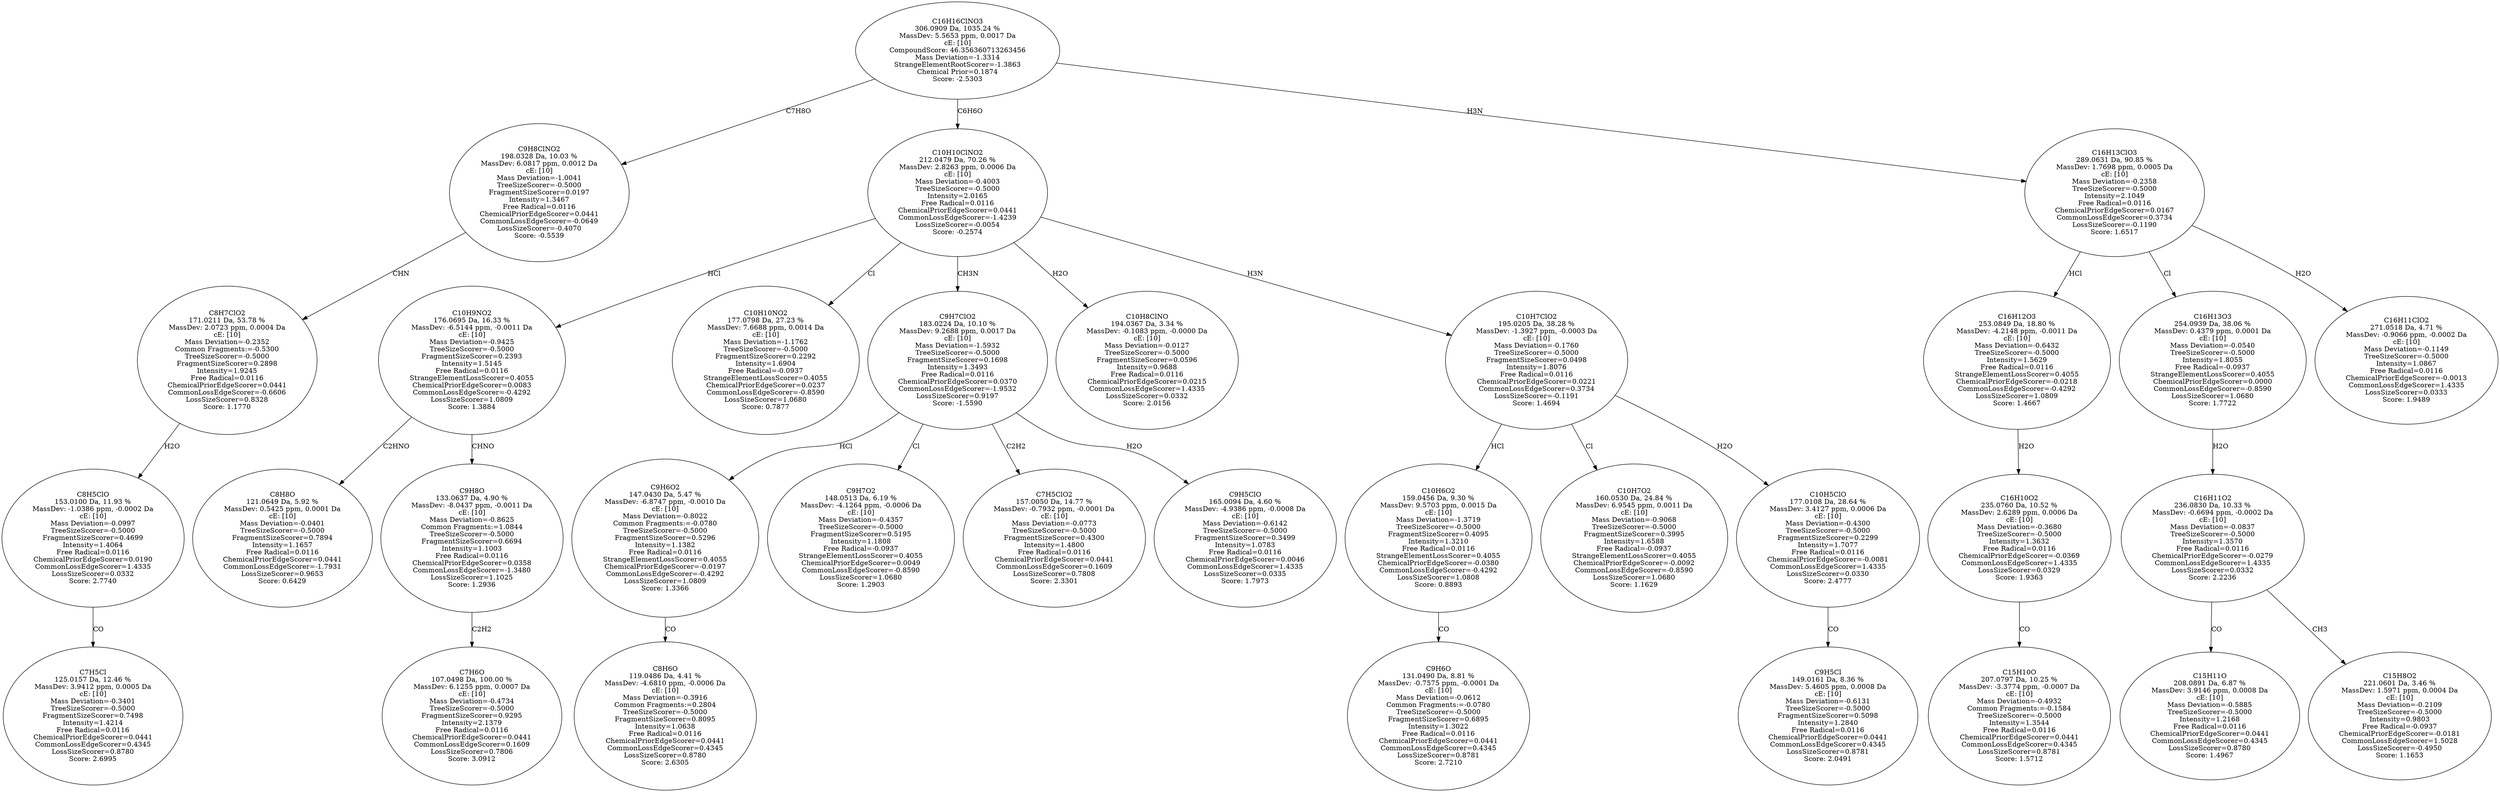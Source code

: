 strict digraph {
v1 [label="C7H5Cl\n125.0157 Da, 12.46 %\nMassDev: 3.9412 ppm, 0.0005 Da\ncE: [10]\nMass Deviation=-0.3401\nTreeSizeScorer=-0.5000\nFragmentSizeScorer=0.7498\nIntensity=1.4214\nFree Radical=0.0116\nChemicalPriorEdgeScorer=0.0441\nCommonLossEdgeScorer=0.4345\nLossSizeScorer=0.8780\nScore: 2.6995"];
v2 [label="C8H5ClO\n153.0100 Da, 11.93 %\nMassDev: -1.0386 ppm, -0.0002 Da\ncE: [10]\nMass Deviation=-0.0997\nTreeSizeScorer=-0.5000\nFragmentSizeScorer=0.4699\nIntensity=1.4064\nFree Radical=0.0116\nChemicalPriorEdgeScorer=0.0190\nCommonLossEdgeScorer=1.4335\nLossSizeScorer=0.0332\nScore: 2.7740"];
v3 [label="C8H7ClO2\n171.0211 Da, 53.78 %\nMassDev: 2.0723 ppm, 0.0004 Da\ncE: [10]\nMass Deviation=-0.2352\nCommon Fragments:=-0.5300\nTreeSizeScorer=-0.5000\nFragmentSizeScorer=0.2898\nIntensity=1.9245\nFree Radical=0.0116\nChemicalPriorEdgeScorer=0.0441\nCommonLossEdgeScorer=-0.6606\nLossSizeScorer=0.8328\nScore: 1.1770"];
v4 [label="C9H8ClNO2\n198.0328 Da, 10.03 %\nMassDev: 6.0817 ppm, 0.0012 Da\ncE: [10]\nMass Deviation=-1.0041\nTreeSizeScorer=-0.5000\nFragmentSizeScorer=0.0197\nIntensity=1.3467\nFree Radical=0.0116\nChemicalPriorEdgeScorer=0.0441\nCommonLossEdgeScorer=-0.0649\nLossSizeScorer=-0.4070\nScore: -0.5539"];
v5 [label="C8H8O\n121.0649 Da, 5.92 %\nMassDev: 0.5425 ppm, 0.0001 Da\ncE: [10]\nMass Deviation=-0.0401\nTreeSizeScorer=-0.5000\nFragmentSizeScorer=0.7894\nIntensity=1.1657\nFree Radical=0.0116\nChemicalPriorEdgeScorer=0.0441\nCommonLossEdgeScorer=-1.7931\nLossSizeScorer=0.9653\nScore: 0.6429"];
v6 [label="C7H6O\n107.0498 Da, 100.00 %\nMassDev: 6.1255 ppm, 0.0007 Da\ncE: [10]\nMass Deviation=-0.4734\nTreeSizeScorer=-0.5000\nFragmentSizeScorer=0.9295\nIntensity=2.1379\nFree Radical=0.0116\nChemicalPriorEdgeScorer=0.0441\nCommonLossEdgeScorer=0.1609\nLossSizeScorer=0.7806\nScore: 3.0912"];
v7 [label="C9H8O\n133.0637 Da, 4.90 %\nMassDev: -8.0437 ppm, -0.0011 Da\ncE: [10]\nMass Deviation=-0.8625\nCommon Fragments:=1.0844\nTreeSizeScorer=-0.5000\nFragmentSizeScorer=0.6694\nIntensity=1.1003\nFree Radical=0.0116\nChemicalPriorEdgeScorer=0.0358\nCommonLossEdgeScorer=-1.3480\nLossSizeScorer=1.1025\nScore: 1.2936"];
v8 [label="C10H9NO2\n176.0695 Da, 16.33 %\nMassDev: -6.5144 ppm, -0.0011 Da\ncE: [10]\nMass Deviation=-0.9425\nTreeSizeScorer=-0.5000\nFragmentSizeScorer=0.2393\nIntensity=1.5145\nFree Radical=0.0116\nStrangeElementLossScorer=0.4055\nChemicalPriorEdgeScorer=0.0083\nCommonLossEdgeScorer=-0.4292\nLossSizeScorer=1.0809\nScore: 1.3884"];
v9 [label="C10H10NO2\n177.0798 Da, 27.23 %\nMassDev: 7.6688 ppm, 0.0014 Da\ncE: [10]\nMass Deviation=-1.1762\nTreeSizeScorer=-0.5000\nFragmentSizeScorer=0.2292\nIntensity=1.6904\nFree Radical=-0.0937\nStrangeElementLossScorer=0.4055\nChemicalPriorEdgeScorer=0.0237\nCommonLossEdgeScorer=-0.8590\nLossSizeScorer=1.0680\nScore: 0.7877"];
v10 [label="C8H6O\n119.0486 Da, 4.41 %\nMassDev: -4.6810 ppm, -0.0006 Da\ncE: [10]\nMass Deviation=-0.3916\nCommon Fragments:=0.2804\nTreeSizeScorer=-0.5000\nFragmentSizeScorer=0.8095\nIntensity=1.0638\nFree Radical=0.0116\nChemicalPriorEdgeScorer=0.0441\nCommonLossEdgeScorer=0.4345\nLossSizeScorer=0.8780\nScore: 2.6305"];
v11 [label="C9H6O2\n147.0430 Da, 5.47 %\nMassDev: -6.8747 ppm, -0.0010 Da\ncE: [10]\nMass Deviation=-0.8022\nCommon Fragments:=-0.0780\nTreeSizeScorer=-0.5000\nFragmentSizeScorer=0.5296\nIntensity=1.1382\nFree Radical=0.0116\nStrangeElementLossScorer=0.4055\nChemicalPriorEdgeScorer=-0.0197\nCommonLossEdgeScorer=-0.4292\nLossSizeScorer=1.0809\nScore: 1.3366"];
v12 [label="C9H7O2\n148.0513 Da, 6.19 %\nMassDev: -4.1264 ppm, -0.0006 Da\ncE: [10]\nMass Deviation=-0.4357\nTreeSizeScorer=-0.5000\nFragmentSizeScorer=0.5195\nIntensity=1.1808\nFree Radical=-0.0937\nStrangeElementLossScorer=0.4055\nChemicalPriorEdgeScorer=0.0049\nCommonLossEdgeScorer=-0.8590\nLossSizeScorer=1.0680\nScore: 1.2903"];
v13 [label="C7H5ClO2\n157.0050 Da, 14.77 %\nMassDev: -0.7932 ppm, -0.0001 Da\ncE: [10]\nMass Deviation=-0.0773\nTreeSizeScorer=-0.5000\nFragmentSizeScorer=0.4300\nIntensity=1.4800\nFree Radical=0.0116\nChemicalPriorEdgeScorer=0.0441\nCommonLossEdgeScorer=0.1609\nLossSizeScorer=0.7808\nScore: 2.3301"];
v14 [label="C9H5ClO\n165.0094 Da, 4.60 %\nMassDev: -4.9386 ppm, -0.0008 Da\ncE: [10]\nMass Deviation=-0.6142\nTreeSizeScorer=-0.5000\nFragmentSizeScorer=0.3499\nIntensity=1.0783\nFree Radical=0.0116\nChemicalPriorEdgeScorer=0.0046\nCommonLossEdgeScorer=1.4335\nLossSizeScorer=0.0335\nScore: 1.7973"];
v15 [label="C9H7ClO2\n183.0224 Da, 10.10 %\nMassDev: 9.2688 ppm, 0.0017 Da\ncE: [10]\nMass Deviation=-1.5932\nTreeSizeScorer=-0.5000\nFragmentSizeScorer=0.1698\nIntensity=1.3493\nFree Radical=0.0116\nChemicalPriorEdgeScorer=0.0370\nCommonLossEdgeScorer=-1.9532\nLossSizeScorer=0.9197\nScore: -1.5590"];
v16 [label="C10H8ClNO\n194.0367 Da, 3.34 %\nMassDev: -0.1083 ppm, -0.0000 Da\ncE: [10]\nMass Deviation=-0.0127\nTreeSizeScorer=-0.5000\nFragmentSizeScorer=0.0596\nIntensity=0.9688\nFree Radical=0.0116\nChemicalPriorEdgeScorer=0.0215\nCommonLossEdgeScorer=1.4335\nLossSizeScorer=0.0332\nScore: 2.0156"];
v17 [label="C9H6O\n131.0490 Da, 8.81 %\nMassDev: -0.7575 ppm, -0.0001 Da\ncE: [10]\nMass Deviation=-0.0612\nCommon Fragments:=-0.0780\nTreeSizeScorer=-0.5000\nFragmentSizeScorer=0.6895\nIntensity=1.3022\nFree Radical=0.0116\nChemicalPriorEdgeScorer=0.0441\nCommonLossEdgeScorer=0.4345\nLossSizeScorer=0.8781\nScore: 2.7210"];
v18 [label="C10H6O2\n159.0456 Da, 9.30 %\nMassDev: 9.5703 ppm, 0.0015 Da\ncE: [10]\nMass Deviation=-1.3719\nTreeSizeScorer=-0.5000\nFragmentSizeScorer=0.4095\nIntensity=1.3210\nFree Radical=0.0116\nStrangeElementLossScorer=0.4055\nChemicalPriorEdgeScorer=-0.0380\nCommonLossEdgeScorer=-0.4292\nLossSizeScorer=1.0808\nScore: 0.8893"];
v19 [label="C10H7O2\n160.0530 Da, 24.84 %\nMassDev: 6.9545 ppm, 0.0011 Da\ncE: [10]\nMass Deviation=-0.9068\nTreeSizeScorer=-0.5000\nFragmentSizeScorer=0.3995\nIntensity=1.6588\nFree Radical=-0.0937\nStrangeElementLossScorer=0.4055\nChemicalPriorEdgeScorer=-0.0092\nCommonLossEdgeScorer=-0.8590\nLossSizeScorer=1.0680\nScore: 1.1629"];
v20 [label="C9H5Cl\n149.0161 Da, 8.36 %\nMassDev: 5.4605 ppm, 0.0008 Da\ncE: [10]\nMass Deviation=-0.6131\nTreeSizeScorer=-0.5000\nFragmentSizeScorer=0.5098\nIntensity=1.2840\nFree Radical=0.0116\nChemicalPriorEdgeScorer=0.0441\nCommonLossEdgeScorer=0.4345\nLossSizeScorer=0.8781\nScore: 2.0491"];
v21 [label="C10H5ClO\n177.0108 Da, 28.64 %\nMassDev: 3.4127 ppm, 0.0006 Da\ncE: [10]\nMass Deviation=-0.4300\nTreeSizeScorer=-0.5000\nFragmentSizeScorer=0.2299\nIntensity=1.7077\nFree Radical=0.0116\nChemicalPriorEdgeScorer=-0.0081\nCommonLossEdgeScorer=1.4335\nLossSizeScorer=0.0330\nScore: 2.4777"];
v22 [label="C10H7ClO2\n195.0205 Da, 38.28 %\nMassDev: -1.3927 ppm, -0.0003 Da\ncE: [10]\nMass Deviation=-0.1760\nTreeSizeScorer=-0.5000\nFragmentSizeScorer=0.0498\nIntensity=1.8076\nFree Radical=0.0116\nChemicalPriorEdgeScorer=0.0221\nCommonLossEdgeScorer=0.3734\nLossSizeScorer=-0.1191\nScore: 1.4694"];
v23 [label="C10H10ClNO2\n212.0479 Da, 70.26 %\nMassDev: 2.8263 ppm, 0.0006 Da\ncE: [10]\nMass Deviation=-0.4003\nTreeSizeScorer=-0.5000\nIntensity=2.0165\nFree Radical=0.0116\nChemicalPriorEdgeScorer=0.0441\nCommonLossEdgeScorer=-1.4239\nLossSizeScorer=-0.0054\nScore: -0.2574"];
v24 [label="C15H10O\n207.0797 Da, 10.25 %\nMassDev: -3.3774 ppm, -0.0007 Da\ncE: [10]\nMass Deviation=-0.4932\nCommon Fragments:=-0.1584\nTreeSizeScorer=-0.5000\nIntensity=1.3544\nFree Radical=0.0116\nChemicalPriorEdgeScorer=0.0441\nCommonLossEdgeScorer=0.4345\nLossSizeScorer=0.8781\nScore: 1.5712"];
v25 [label="C16H10O2\n235.0760 Da, 10.52 %\nMassDev: 2.6289 ppm, 0.0006 Da\ncE: [10]\nMass Deviation=-0.3680\nTreeSizeScorer=-0.5000\nIntensity=1.3632\nFree Radical=0.0116\nChemicalPriorEdgeScorer=-0.0369\nCommonLossEdgeScorer=1.4335\nLossSizeScorer=0.0329\nScore: 1.9363"];
v26 [label="C16H12O3\n253.0849 Da, 18.80 %\nMassDev: -4.2148 ppm, -0.0011 Da\ncE: [10]\nMass Deviation=-0.6432\nTreeSizeScorer=-0.5000\nIntensity=1.5629\nFree Radical=0.0116\nStrangeElementLossScorer=0.4055\nChemicalPriorEdgeScorer=-0.0218\nCommonLossEdgeScorer=-0.4292\nLossSizeScorer=1.0809\nScore: 1.4667"];
v27 [label="C15H11O\n208.0891 Da, 6.87 %\nMassDev: 3.9146 ppm, 0.0008 Da\ncE: [10]\nMass Deviation=-0.5885\nTreeSizeScorer=-0.5000\nIntensity=1.2168\nFree Radical=0.0116\nChemicalPriorEdgeScorer=0.0441\nCommonLossEdgeScorer=0.4345\nLossSizeScorer=0.8780\nScore: 1.4967"];
v28 [label="C15H8O2\n221.0601 Da, 3.46 %\nMassDev: 1.5971 ppm, 0.0004 Da\ncE: [10]\nMass Deviation=-0.2109\nTreeSizeScorer=-0.5000\nIntensity=0.9803\nFree Radical=-0.0937\nChemicalPriorEdgeScorer=-0.0181\nCommonLossEdgeScorer=1.5028\nLossSizeScorer=-0.4950\nScore: 1.1653"];
v29 [label="C16H11O2\n236.0830 Da, 10.33 %\nMassDev: -0.6694 ppm, -0.0002 Da\ncE: [10]\nMass Deviation=-0.0837\nTreeSizeScorer=-0.5000\nIntensity=1.3570\nFree Radical=0.0116\nChemicalPriorEdgeScorer=-0.0279\nCommonLossEdgeScorer=1.4335\nLossSizeScorer=0.0332\nScore: 2.2236"];
v30 [label="C16H13O3\n254.0939 Da, 38.06 %\nMassDev: 0.4379 ppm, 0.0001 Da\ncE: [10]\nMass Deviation=-0.0540\nTreeSizeScorer=-0.5000\nIntensity=1.8055\nFree Radical=-0.0937\nStrangeElementLossScorer=0.4055\nChemicalPriorEdgeScorer=0.0000\nCommonLossEdgeScorer=-0.8590\nLossSizeScorer=1.0680\nScore: 1.7722"];
v31 [label="C16H11ClO2\n271.0518 Da, 4.71 %\nMassDev: -0.9066 ppm, -0.0002 Da\ncE: [10]\nMass Deviation=-0.1149\nTreeSizeScorer=-0.5000\nIntensity=1.0867\nFree Radical=0.0116\nChemicalPriorEdgeScorer=-0.0013\nCommonLossEdgeScorer=1.4335\nLossSizeScorer=0.0333\nScore: 1.9489"];
v32 [label="C16H13ClO3\n289.0631 Da, 90.85 %\nMassDev: 1.7698 ppm, 0.0005 Da\ncE: [10]\nMass Deviation=-0.2358\nTreeSizeScorer=-0.5000\nIntensity=2.1049\nFree Radical=0.0116\nChemicalPriorEdgeScorer=0.0167\nCommonLossEdgeScorer=0.3734\nLossSizeScorer=-0.1190\nScore: 1.6517"];
v33 [label="C16H16ClNO3\n306.0909 Da, 1035.24 %\nMassDev: 5.5653 ppm, 0.0017 Da\ncE: [10]\nCompoundScore: 46.356360713263456\nMass Deviation=-1.3314\nStrangeElementRootScorer=-1.3863\nChemical Prior=0.1874\nScore: -2.5303"];
v2 -> v1 [label="CO"];
v3 -> v2 [label="H2O"];
v4 -> v3 [label="CHN"];
v33 -> v4 [label="C7H8O"];
v8 -> v5 [label="C2HNO"];
v7 -> v6 [label="C2H2"];
v8 -> v7 [label="CHNO"];
v23 -> v8 [label="HCl"];
v23 -> v9 [label="Cl"];
v11 -> v10 [label="CO"];
v15 -> v11 [label="HCl"];
v15 -> v12 [label="Cl"];
v15 -> v13 [label="C2H2"];
v15 -> v14 [label="H2O"];
v23 -> v15 [label="CH3N"];
v23 -> v16 [label="H2O"];
v18 -> v17 [label="CO"];
v22 -> v18 [label="HCl"];
v22 -> v19 [label="Cl"];
v21 -> v20 [label="CO"];
v22 -> v21 [label="H2O"];
v23 -> v22 [label="H3N"];
v33 -> v23 [label="C6H6O"];
v25 -> v24 [label="CO"];
v26 -> v25 [label="H2O"];
v32 -> v26 [label="HCl"];
v29 -> v27 [label="CO"];
v29 -> v28 [label="CH3"];
v30 -> v29 [label="H2O"];
v32 -> v30 [label="Cl"];
v32 -> v31 [label="H2O"];
v33 -> v32 [label="H3N"];
}